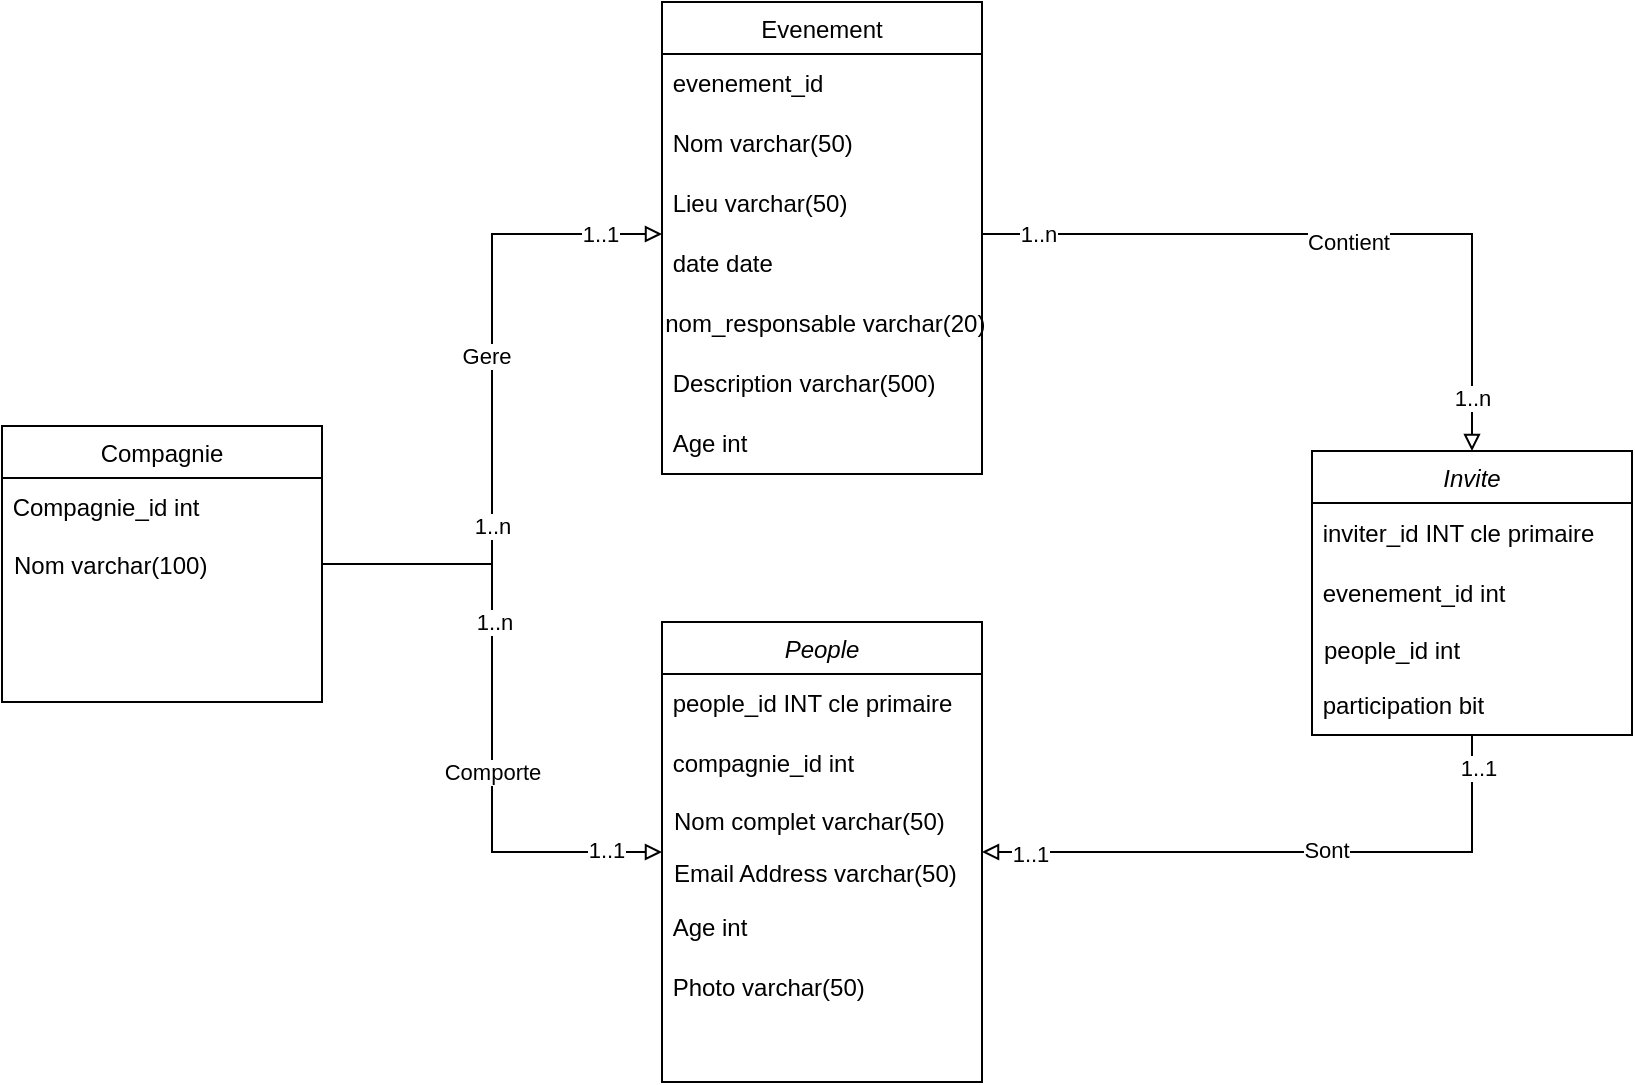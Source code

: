 <mxfile version="20.8.20" type="gitlab">
  <diagram id="C5RBs43oDa-KdzZeNtuy" name="Page-1">
    <mxGraphModel dx="1548" dy="658" grid="0" gridSize="10" guides="1" tooltips="1" connect="1" arrows="1" fold="1" page="1" pageScale="1" pageWidth="1169" pageHeight="827" math="0" shadow="0">
      <root>
        <mxCell id="WIyWlLk6GJQsqaUBKTNV-0" />
        <mxCell id="WIyWlLk6GJQsqaUBKTNV-1" parent="WIyWlLk6GJQsqaUBKTNV-0" />
        <mxCell id="AQeVWAUEk_MRith1SHWJ-36" style="edgeStyle=elbowEdgeStyle;rounded=0;orthogonalLoop=1;jettySize=auto;html=1;exitX=0.5;exitY=0;exitDx=0;exitDy=0;entryX=1;entryY=0;entryDx=0;entryDy=0;startArrow=block;startFill=0;endArrow=none;endFill=0;" edge="1" parent="WIyWlLk6GJQsqaUBKTNV-1" source="zkfFHV4jXpPFQw0GAbJ--0" target="AQeVWAUEk_MRith1SHWJ-2">
          <mxGeometry relative="1" as="geometry">
            <Array as="points">
              <mxPoint x="767" y="161" />
              <mxPoint x="767" y="149" />
            </Array>
          </mxGeometry>
        </mxCell>
        <mxCell id="AQeVWAUEk_MRith1SHWJ-39" value="Contient" style="edgeLabel;html=1;align=center;verticalAlign=middle;resizable=0;points=[];" vertex="1" connectable="0" parent="AQeVWAUEk_MRith1SHWJ-36">
          <mxGeometry x="-0.032" y="4" relative="1" as="geometry">
            <mxPoint as="offset" />
          </mxGeometry>
        </mxCell>
        <mxCell id="AQeVWAUEk_MRith1SHWJ-47" value="1..n" style="edgeLabel;html=1;align=center;verticalAlign=middle;resizable=0;points=[];" vertex="1" connectable="0" parent="AQeVWAUEk_MRith1SHWJ-36">
          <mxGeometry x="0.844" relative="1" as="geometry">
            <mxPoint as="offset" />
          </mxGeometry>
        </mxCell>
        <mxCell id="AQeVWAUEk_MRith1SHWJ-48" value="1..n" style="edgeLabel;html=1;align=center;verticalAlign=middle;resizable=0;points=[];" vertex="1" connectable="0" parent="AQeVWAUEk_MRith1SHWJ-36">
          <mxGeometry x="-0.848" relative="1" as="geometry">
            <mxPoint as="offset" />
          </mxGeometry>
        </mxCell>
        <mxCell id="zkfFHV4jXpPFQw0GAbJ--0" value="Invite" style="swimlane;fontStyle=2;align=center;verticalAlign=top;childLayout=stackLayout;horizontal=1;startSize=26;horizontalStack=0;resizeParent=1;resizeLast=0;collapsible=1;marginBottom=0;rounded=0;shadow=0;strokeWidth=1;" parent="WIyWlLk6GJQsqaUBKTNV-1" vertex="1">
          <mxGeometry x="687" y="235.5" width="160" height="142" as="geometry">
            <mxRectangle x="230" y="140" width="160" height="26" as="alternateBounds" />
          </mxGeometry>
        </mxCell>
        <mxCell id="AQeVWAUEk_MRith1SHWJ-7" value="&amp;nbsp;inviter_id INT cle primaire" style="text;strokeColor=none;align=left;fillColor=none;html=1;verticalAlign=middle;whiteSpace=wrap;rounded=0;" vertex="1" parent="zkfFHV4jXpPFQw0GAbJ--0">
          <mxGeometry y="26" width="160" height="30" as="geometry" />
        </mxCell>
        <mxCell id="AQeVWAUEk_MRith1SHWJ-9" value="&amp;nbsp;evenement_id int" style="text;strokeColor=none;align=left;fillColor=none;html=1;verticalAlign=middle;whiteSpace=wrap;rounded=0;" vertex="1" parent="zkfFHV4jXpPFQw0GAbJ--0">
          <mxGeometry y="56" width="160" height="30" as="geometry" />
        </mxCell>
        <mxCell id="zkfFHV4jXpPFQw0GAbJ--1" value="people_id int" style="text;align=left;verticalAlign=top;spacingLeft=4;spacingRight=4;overflow=hidden;rotatable=0;points=[[0,0.5],[1,0.5]];portConstraint=eastwest;" parent="zkfFHV4jXpPFQw0GAbJ--0" vertex="1">
          <mxGeometry y="86" width="160" height="26" as="geometry" />
        </mxCell>
        <mxCell id="AQeVWAUEk_MRith1SHWJ-50" value="&amp;nbsp;participation bit" style="text;strokeColor=none;align=left;fillColor=none;html=1;verticalAlign=middle;whiteSpace=wrap;rounded=0;" vertex="1" parent="zkfFHV4jXpPFQw0GAbJ--0">
          <mxGeometry y="112" width="160" height="30" as="geometry" />
        </mxCell>
        <mxCell id="zkfFHV4jXpPFQw0GAbJ--6" value="Compagnie" style="swimlane;fontStyle=0;align=center;verticalAlign=top;childLayout=stackLayout;horizontal=1;startSize=26;horizontalStack=0;resizeParent=1;resizeLast=0;collapsible=1;marginBottom=0;rounded=0;shadow=0;strokeWidth=1;" parent="WIyWlLk6GJQsqaUBKTNV-1" vertex="1">
          <mxGeometry x="32" y="223" width="160" height="138" as="geometry">
            <mxRectangle x="130" y="380" width="160" height="26" as="alternateBounds" />
          </mxGeometry>
        </mxCell>
        <mxCell id="AQeVWAUEk_MRith1SHWJ-16" value="&amp;nbsp;Compagnie_id int" style="text;strokeColor=none;align=left;fillColor=none;html=1;verticalAlign=middle;whiteSpace=wrap;rounded=0;" vertex="1" parent="zkfFHV4jXpPFQw0GAbJ--6">
          <mxGeometry y="26" width="160" height="30" as="geometry" />
        </mxCell>
        <mxCell id="zkfFHV4jXpPFQw0GAbJ--7" value="Nom varchar(100)" style="text;align=left;verticalAlign=top;spacingLeft=4;spacingRight=4;overflow=hidden;rotatable=0;points=[[0,0.5],[1,0.5]];portConstraint=eastwest;" parent="zkfFHV4jXpPFQw0GAbJ--6" vertex="1">
          <mxGeometry y="56" width="160" height="26" as="geometry" />
        </mxCell>
        <mxCell id="zkfFHV4jXpPFQw0GAbJ--13" value="Evenement" style="swimlane;fontStyle=0;align=center;verticalAlign=top;childLayout=stackLayout;horizontal=1;startSize=26;horizontalStack=0;resizeParent=1;resizeLast=0;collapsible=1;marginBottom=0;rounded=0;shadow=0;strokeWidth=1;" parent="WIyWlLk6GJQsqaUBKTNV-1" vertex="1">
          <mxGeometry x="362" y="11" width="160" height="236" as="geometry">
            <mxRectangle x="340" y="380" width="170" height="26" as="alternateBounds" />
          </mxGeometry>
        </mxCell>
        <mxCell id="AQeVWAUEk_MRith1SHWJ-11" value="&amp;nbsp;evenement_id" style="text;strokeColor=none;align=left;fillColor=none;html=1;verticalAlign=middle;whiteSpace=wrap;rounded=0;" vertex="1" parent="zkfFHV4jXpPFQw0GAbJ--13">
          <mxGeometry y="26" width="160" height="30" as="geometry" />
        </mxCell>
        <mxCell id="AQeVWAUEk_MRith1SHWJ-4" value="&amp;nbsp;Nom varchar(50)" style="text;strokeColor=none;align=left;fillColor=none;html=1;verticalAlign=middle;whiteSpace=wrap;rounded=0;" vertex="1" parent="zkfFHV4jXpPFQw0GAbJ--13">
          <mxGeometry y="56" width="160" height="30" as="geometry" />
        </mxCell>
        <mxCell id="AQeVWAUEk_MRith1SHWJ-13" value="&amp;nbsp;Lieu varchar(50)" style="text;strokeColor=none;align=left;fillColor=none;html=1;verticalAlign=middle;whiteSpace=wrap;rounded=0;" vertex="1" parent="zkfFHV4jXpPFQw0GAbJ--13">
          <mxGeometry y="86" width="160" height="30" as="geometry" />
        </mxCell>
        <mxCell id="AQeVWAUEk_MRith1SHWJ-2" value="&amp;nbsp;date date" style="text;strokeColor=none;align=left;fillColor=none;html=1;verticalAlign=middle;whiteSpace=wrap;rounded=0;" vertex="1" parent="zkfFHV4jXpPFQw0GAbJ--13">
          <mxGeometry y="116" width="160" height="30" as="geometry" />
        </mxCell>
        <mxCell id="AQeVWAUEk_MRith1SHWJ-12" value="&amp;nbsp;nom_responsable&amp;nbsp;varchar(20)" style="text;strokeColor=none;align=center;fillColor=none;html=1;verticalAlign=middle;whiteSpace=wrap;rounded=0;" vertex="1" parent="zkfFHV4jXpPFQw0GAbJ--13">
          <mxGeometry y="146" width="160" height="30" as="geometry" />
        </mxCell>
        <mxCell id="AQeVWAUEk_MRith1SHWJ-3" value="&amp;nbsp;Description varchar(500)" style="text;strokeColor=none;align=left;fillColor=none;html=1;verticalAlign=middle;whiteSpace=wrap;rounded=0;" vertex="1" parent="zkfFHV4jXpPFQw0GAbJ--13">
          <mxGeometry y="176" width="160" height="30" as="geometry" />
        </mxCell>
        <mxCell id="AQeVWAUEk_MRith1SHWJ-14" value="&amp;nbsp;Age int" style="text;strokeColor=none;align=left;fillColor=none;html=1;verticalAlign=middle;whiteSpace=wrap;rounded=0;" vertex="1" parent="zkfFHV4jXpPFQw0GAbJ--13">
          <mxGeometry y="206" width="160" height="30" as="geometry" />
        </mxCell>
        <mxCell id="AQeVWAUEk_MRith1SHWJ-34" style="edgeStyle=elbowEdgeStyle;rounded=0;orthogonalLoop=1;jettySize=auto;html=1;exitX=0;exitY=0.5;exitDx=0;exitDy=0;entryX=1;entryY=0.5;entryDx=0;entryDy=0;startArrow=block;startFill=0;endArrow=none;endFill=0;" edge="1" parent="WIyWlLk6GJQsqaUBKTNV-1" source="AQeVWAUEk_MRith1SHWJ-23" target="zkfFHV4jXpPFQw0GAbJ--7">
          <mxGeometry relative="1" as="geometry" />
        </mxCell>
        <mxCell id="AQeVWAUEk_MRith1SHWJ-38" value="Comporte" style="edgeLabel;html=1;align=center;verticalAlign=middle;resizable=0;points=[];" vertex="1" connectable="0" parent="AQeVWAUEk_MRith1SHWJ-34">
          <mxGeometry x="-0.203" relative="1" as="geometry">
            <mxPoint as="offset" />
          </mxGeometry>
        </mxCell>
        <mxCell id="AQeVWAUEk_MRith1SHWJ-43" value="1..1" style="edgeLabel;html=1;align=center;verticalAlign=middle;resizable=0;points=[];" vertex="1" connectable="0" parent="AQeVWAUEk_MRith1SHWJ-34">
          <mxGeometry x="-0.82" y="-1" relative="1" as="geometry">
            <mxPoint as="offset" />
          </mxGeometry>
        </mxCell>
        <mxCell id="AQeVWAUEk_MRith1SHWJ-44" value="1..n" style="edgeLabel;html=1;align=center;verticalAlign=middle;resizable=0;points=[];" vertex="1" connectable="0" parent="AQeVWAUEk_MRith1SHWJ-34">
          <mxGeometry x="0.273" y="-1" relative="1" as="geometry">
            <mxPoint as="offset" />
          </mxGeometry>
        </mxCell>
        <mxCell id="AQeVWAUEk_MRith1SHWJ-35" style="edgeStyle=elbowEdgeStyle;rounded=0;orthogonalLoop=1;jettySize=auto;html=1;exitX=1;exitY=0.5;exitDx=0;exitDy=0;entryX=0.5;entryY=1;entryDx=0;entryDy=0;startArrow=block;startFill=0;endArrow=none;endFill=0;" edge="1" parent="WIyWlLk6GJQsqaUBKTNV-1" source="AQeVWAUEk_MRith1SHWJ-23" target="zkfFHV4jXpPFQw0GAbJ--0">
          <mxGeometry relative="1" as="geometry">
            <Array as="points">
              <mxPoint x="767" y="426" />
            </Array>
          </mxGeometry>
        </mxCell>
        <mxCell id="AQeVWAUEk_MRith1SHWJ-40" value="Sont" style="edgeLabel;html=1;align=center;verticalAlign=middle;resizable=0;points=[];" vertex="1" connectable="0" parent="AQeVWAUEk_MRith1SHWJ-35">
          <mxGeometry x="0.129" y="1" relative="1" as="geometry">
            <mxPoint as="offset" />
          </mxGeometry>
        </mxCell>
        <mxCell id="AQeVWAUEk_MRith1SHWJ-42" value="1..1" style="edgeLabel;html=1;align=center;verticalAlign=middle;resizable=0;points=[];" vertex="1" connectable="0" parent="AQeVWAUEk_MRith1SHWJ-35">
          <mxGeometry x="-0.842" y="-1" relative="1" as="geometry">
            <mxPoint as="offset" />
          </mxGeometry>
        </mxCell>
        <mxCell id="AQeVWAUEk_MRith1SHWJ-49" value="1..1" style="edgeLabel;html=1;align=center;verticalAlign=middle;resizable=0;points=[];" vertex="1" connectable="0" parent="AQeVWAUEk_MRith1SHWJ-35">
          <mxGeometry x="0.895" y="-3" relative="1" as="geometry">
            <mxPoint as="offset" />
          </mxGeometry>
        </mxCell>
        <mxCell id="AQeVWAUEk_MRith1SHWJ-23" value="People" style="swimlane;fontStyle=2;align=center;verticalAlign=top;childLayout=stackLayout;horizontal=1;startSize=26;horizontalStack=0;resizeParent=1;resizeLast=0;collapsible=1;marginBottom=0;rounded=0;shadow=0;strokeWidth=1;" vertex="1" parent="WIyWlLk6GJQsqaUBKTNV-1">
          <mxGeometry x="362" y="321" width="160" height="230" as="geometry">
            <mxRectangle x="230" y="140" width="160" height="26" as="alternateBounds" />
          </mxGeometry>
        </mxCell>
        <mxCell id="AQeVWAUEk_MRith1SHWJ-24" value="&amp;nbsp;people_id INT cle primaire" style="text;strokeColor=none;align=left;fillColor=none;html=1;verticalAlign=middle;whiteSpace=wrap;rounded=0;" vertex="1" parent="AQeVWAUEk_MRith1SHWJ-23">
          <mxGeometry y="26" width="160" height="30" as="geometry" />
        </mxCell>
        <mxCell id="AQeVWAUEk_MRith1SHWJ-25" value="&amp;nbsp;compagnie_id int" style="text;strokeColor=none;align=left;fillColor=none;html=1;verticalAlign=middle;whiteSpace=wrap;rounded=0;" vertex="1" parent="AQeVWAUEk_MRith1SHWJ-23">
          <mxGeometry y="56" width="160" height="30" as="geometry" />
        </mxCell>
        <mxCell id="AQeVWAUEk_MRith1SHWJ-26" value="Nom complet varchar(50)" style="text;align=left;verticalAlign=top;spacingLeft=4;spacingRight=4;overflow=hidden;rotatable=0;points=[[0,0.5],[1,0.5]];portConstraint=eastwest;" vertex="1" parent="AQeVWAUEk_MRith1SHWJ-23">
          <mxGeometry y="86" width="160" height="26" as="geometry" />
        </mxCell>
        <mxCell id="AQeVWAUEk_MRith1SHWJ-27" value="Email Address varchar(50)" style="text;align=left;verticalAlign=top;spacingLeft=4;spacingRight=4;overflow=hidden;rotatable=0;points=[[0,0.5],[1,0.5]];portConstraint=eastwest;rounded=0;shadow=0;html=0;" vertex="1" parent="AQeVWAUEk_MRith1SHWJ-23">
          <mxGeometry y="112" width="160" height="26" as="geometry" />
        </mxCell>
        <mxCell id="AQeVWAUEk_MRith1SHWJ-28" value="&amp;nbsp;Age int" style="text;strokeColor=none;align=left;fillColor=none;html=1;verticalAlign=middle;whiteSpace=wrap;rounded=0;" vertex="1" parent="AQeVWAUEk_MRith1SHWJ-23">
          <mxGeometry y="138" width="160" height="30" as="geometry" />
        </mxCell>
        <mxCell id="AQeVWAUEk_MRith1SHWJ-29" value="&amp;nbsp;Photo varchar(50)" style="text;strokeColor=none;align=left;fillColor=none;html=1;verticalAlign=middle;whiteSpace=wrap;rounded=0;" vertex="1" parent="AQeVWAUEk_MRith1SHWJ-23">
          <mxGeometry y="168" width="160" height="30" as="geometry" />
        </mxCell>
        <mxCell id="AQeVWAUEk_MRith1SHWJ-33" style="edgeStyle=elbowEdgeStyle;rounded=0;orthogonalLoop=1;jettySize=auto;html=1;exitX=0;exitY=0;exitDx=0;exitDy=0;entryX=1;entryY=0.5;entryDx=0;entryDy=0;startArrow=block;startFill=0;endArrow=none;endFill=0;" edge="1" parent="WIyWlLk6GJQsqaUBKTNV-1" source="AQeVWAUEk_MRith1SHWJ-2" target="zkfFHV4jXpPFQw0GAbJ--7">
          <mxGeometry relative="1" as="geometry" />
        </mxCell>
        <mxCell id="AQeVWAUEk_MRith1SHWJ-37" value="Gere" style="edgeLabel;html=1;align=center;verticalAlign=middle;resizable=0;points=[];" vertex="1" connectable="0" parent="AQeVWAUEk_MRith1SHWJ-33">
          <mxGeometry x="-0.137" y="-3" relative="1" as="geometry">
            <mxPoint y="1" as="offset" />
          </mxGeometry>
        </mxCell>
        <mxCell id="AQeVWAUEk_MRith1SHWJ-45" value="1..n" style="edgeLabel;html=1;align=center;verticalAlign=middle;resizable=0;points=[];" vertex="1" connectable="0" parent="AQeVWAUEk_MRith1SHWJ-33">
          <mxGeometry x="0.372" relative="1" as="geometry">
            <mxPoint y="1" as="offset" />
          </mxGeometry>
        </mxCell>
        <mxCell id="AQeVWAUEk_MRith1SHWJ-46" value="1..1" style="edgeLabel;html=1;align=center;verticalAlign=middle;resizable=0;points=[];" vertex="1" connectable="0" parent="AQeVWAUEk_MRith1SHWJ-33">
          <mxGeometry x="-0.815" relative="1" as="geometry">
            <mxPoint as="offset" />
          </mxGeometry>
        </mxCell>
      </root>
    </mxGraphModel>
  </diagram>
</mxfile>
